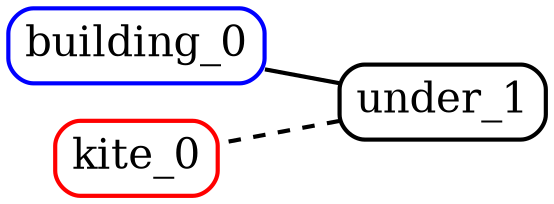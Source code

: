 digraph {
	rankdir=RL
	building_0 [label=building_0 color=blue fontsize=20 penwidth=2 shape=box style=rounded]
	kite_0 [label=kite_0 color=red fontsize=20 penwidth=2 shape=box style=rounded]
	under_1 [label=under_1 fontsize=20 penwidth=2 shape=box style=rounded]
	under_1 -> building_0 [arrowhead=none constraint=true penwidth=2]
	under_1 -> kite_0 [arrowhead=none constraint=true penwidth=2 style=dashed]
}

